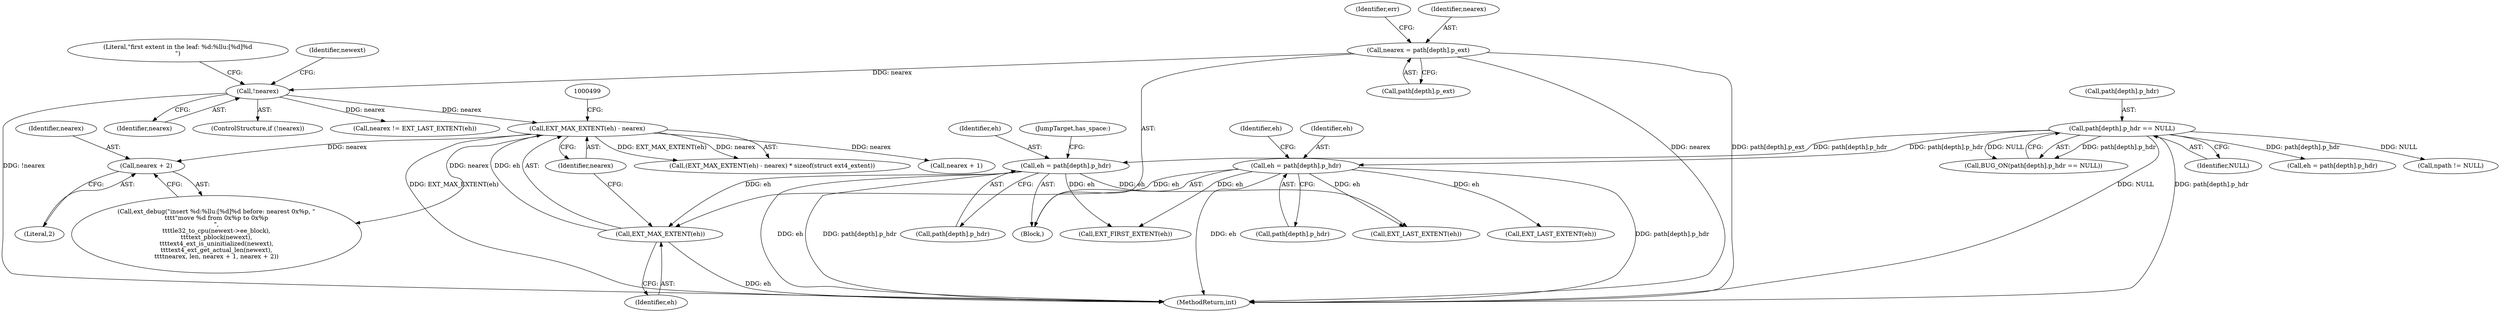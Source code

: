 digraph "0_linux_744692dc059845b2a3022119871846e74d4f6e11_1@pointer" {
"1000525" [label="(Call,nearex + 2)"];
"1000494" [label="(Call,EXT_MAX_EXTENT(eh) - nearex)"];
"1000495" [label="(Call,EXT_MAX_EXTENT(eh))"];
"1000233" [label="(Call,eh = path[depth].p_hdr)"];
"1000150" [label="(Call,path[depth].p_hdr == NULL)"];
"1000354" [label="(Call,eh = path[depth].p_hdr)"];
"1000381" [label="(Call,!nearex)"];
"1000362" [label="(Call,nearex = path[depth].p_ext)"];
"1000149" [label="(Call,BUG_ON(path[depth].p_hdr == NULL))"];
"1000354" [label="(Call,eh = path[depth].p_hdr)"];
"1000493" [label="(Call,(EXT_MAX_EXTENT(eh) - nearex) * sizeof(struct ext4_extent))"];
"1000235" [label="(Call,path[depth].p_hdr)"];
"1000382" [label="(Identifier,nearex)"];
"1000244" [label="(Identifier,eh)"];
"1000508" [label="(Call,ext_debug(\"insert %d:%llu:[%d]%d before: nearest 0x%p, \"\n\t\t\t\t\"move %d from 0x%p to 0x%p\n\",\n\t\t\t\tle32_to_cpu(newext->ee_block),\n\t\t\t\text_pblock(newext),\n\t\t\t\text4_ext_is_uninitialized(newext),\n\t\t\t\text4_ext_get_actual_len(newext),\n\t\t\t\tnearex, len, nearex + 1, nearex + 2))"];
"1000150" [label="(Call,path[depth].p_hdr == NULL)"];
"1000233" [label="(Call,eh = path[depth].p_hdr)"];
"1000151" [label="(Call,path[depth].p_hdr)"];
"1000381" [label="(Call,!nearex)"];
"1000217" [label="(Call,eh = path[depth].p_hdr)"];
"1000380" [label="(ControlStructure,if (!nearex))"];
"1000279" [label="(Call,npath != NULL)"];
"1000356" [label="(Call,path[depth].p_hdr)"];
"1000385" [label="(Literal,\"first extent in the leaf: %d:%llu:[%d]%d\n\")"];
"1000522" [label="(Call,nearex + 1)"];
"1000494" [label="(Call,EXT_MAX_EXTENT(eh) - nearex)"];
"1000527" [label="(Literal,2)"];
"1000253" [label="(Call,EXT_LAST_EXTENT(eh))"];
"1000419" [label="(Call,EXT_LAST_EXTENT(eh))"];
"1000361" [label="(JumpTarget,has_space:)"];
"1000497" [label="(Identifier,nearex)"];
"1000417" [label="(Call,nearex != EXT_LAST_EXTENT(eh))"];
"1000495" [label="(Call,EXT_MAX_EXTENT(eh))"];
"1000610" [label="(MethodReturn,int)"];
"1000526" [label="(Identifier,nearex)"];
"1000116" [label="(Block,)"];
"1000402" [label="(Call,EXT_FIRST_EXTENT(eh))"];
"1000355" [label="(Identifier,eh)"];
"1000234" [label="(Identifier,eh)"];
"1000156" [label="(Identifier,NULL)"];
"1000362" [label="(Call,nearex = path[depth].p_ext)"];
"1000370" [label="(Identifier,err)"];
"1000496" [label="(Identifier,eh)"];
"1000363" [label="(Identifier,nearex)"];
"1000364" [label="(Call,path[depth].p_ext)"];
"1000525" [label="(Call,nearex + 2)"];
"1000409" [label="(Identifier,newext)"];
"1000525" -> "1000508"  [label="AST: "];
"1000525" -> "1000527"  [label="CFG: "];
"1000526" -> "1000525"  [label="AST: "];
"1000527" -> "1000525"  [label="AST: "];
"1000508" -> "1000525"  [label="CFG: "];
"1000494" -> "1000525"  [label="DDG: nearex"];
"1000494" -> "1000493"  [label="AST: "];
"1000494" -> "1000497"  [label="CFG: "];
"1000495" -> "1000494"  [label="AST: "];
"1000497" -> "1000494"  [label="AST: "];
"1000499" -> "1000494"  [label="CFG: "];
"1000494" -> "1000610"  [label="DDG: EXT_MAX_EXTENT(eh)"];
"1000494" -> "1000493"  [label="DDG: EXT_MAX_EXTENT(eh)"];
"1000494" -> "1000493"  [label="DDG: nearex"];
"1000495" -> "1000494"  [label="DDG: eh"];
"1000381" -> "1000494"  [label="DDG: nearex"];
"1000494" -> "1000508"  [label="DDG: nearex"];
"1000494" -> "1000522"  [label="DDG: nearex"];
"1000495" -> "1000496"  [label="CFG: "];
"1000496" -> "1000495"  [label="AST: "];
"1000497" -> "1000495"  [label="CFG: "];
"1000495" -> "1000610"  [label="DDG: eh"];
"1000233" -> "1000495"  [label="DDG: eh"];
"1000354" -> "1000495"  [label="DDG: eh"];
"1000233" -> "1000116"  [label="AST: "];
"1000233" -> "1000235"  [label="CFG: "];
"1000234" -> "1000233"  [label="AST: "];
"1000235" -> "1000233"  [label="AST: "];
"1000244" -> "1000233"  [label="CFG: "];
"1000233" -> "1000610"  [label="DDG: path[depth].p_hdr"];
"1000233" -> "1000610"  [label="DDG: eh"];
"1000150" -> "1000233"  [label="DDG: path[depth].p_hdr"];
"1000233" -> "1000253"  [label="DDG: eh"];
"1000233" -> "1000402"  [label="DDG: eh"];
"1000233" -> "1000419"  [label="DDG: eh"];
"1000150" -> "1000149"  [label="AST: "];
"1000150" -> "1000156"  [label="CFG: "];
"1000151" -> "1000150"  [label="AST: "];
"1000156" -> "1000150"  [label="AST: "];
"1000149" -> "1000150"  [label="CFG: "];
"1000150" -> "1000610"  [label="DDG: path[depth].p_hdr"];
"1000150" -> "1000610"  [label="DDG: NULL"];
"1000150" -> "1000149"  [label="DDG: path[depth].p_hdr"];
"1000150" -> "1000149"  [label="DDG: NULL"];
"1000150" -> "1000217"  [label="DDG: path[depth].p_hdr"];
"1000150" -> "1000279"  [label="DDG: NULL"];
"1000150" -> "1000354"  [label="DDG: path[depth].p_hdr"];
"1000354" -> "1000116"  [label="AST: "];
"1000354" -> "1000356"  [label="CFG: "];
"1000355" -> "1000354"  [label="AST: "];
"1000356" -> "1000354"  [label="AST: "];
"1000361" -> "1000354"  [label="CFG: "];
"1000354" -> "1000610"  [label="DDG: path[depth].p_hdr"];
"1000354" -> "1000610"  [label="DDG: eh"];
"1000354" -> "1000402"  [label="DDG: eh"];
"1000354" -> "1000419"  [label="DDG: eh"];
"1000381" -> "1000380"  [label="AST: "];
"1000381" -> "1000382"  [label="CFG: "];
"1000382" -> "1000381"  [label="AST: "];
"1000385" -> "1000381"  [label="CFG: "];
"1000409" -> "1000381"  [label="CFG: "];
"1000381" -> "1000610"  [label="DDG: !nearex"];
"1000362" -> "1000381"  [label="DDG: nearex"];
"1000381" -> "1000417"  [label="DDG: nearex"];
"1000362" -> "1000116"  [label="AST: "];
"1000362" -> "1000364"  [label="CFG: "];
"1000363" -> "1000362"  [label="AST: "];
"1000364" -> "1000362"  [label="AST: "];
"1000370" -> "1000362"  [label="CFG: "];
"1000362" -> "1000610"  [label="DDG: path[depth].p_ext"];
"1000362" -> "1000610"  [label="DDG: nearex"];
}
